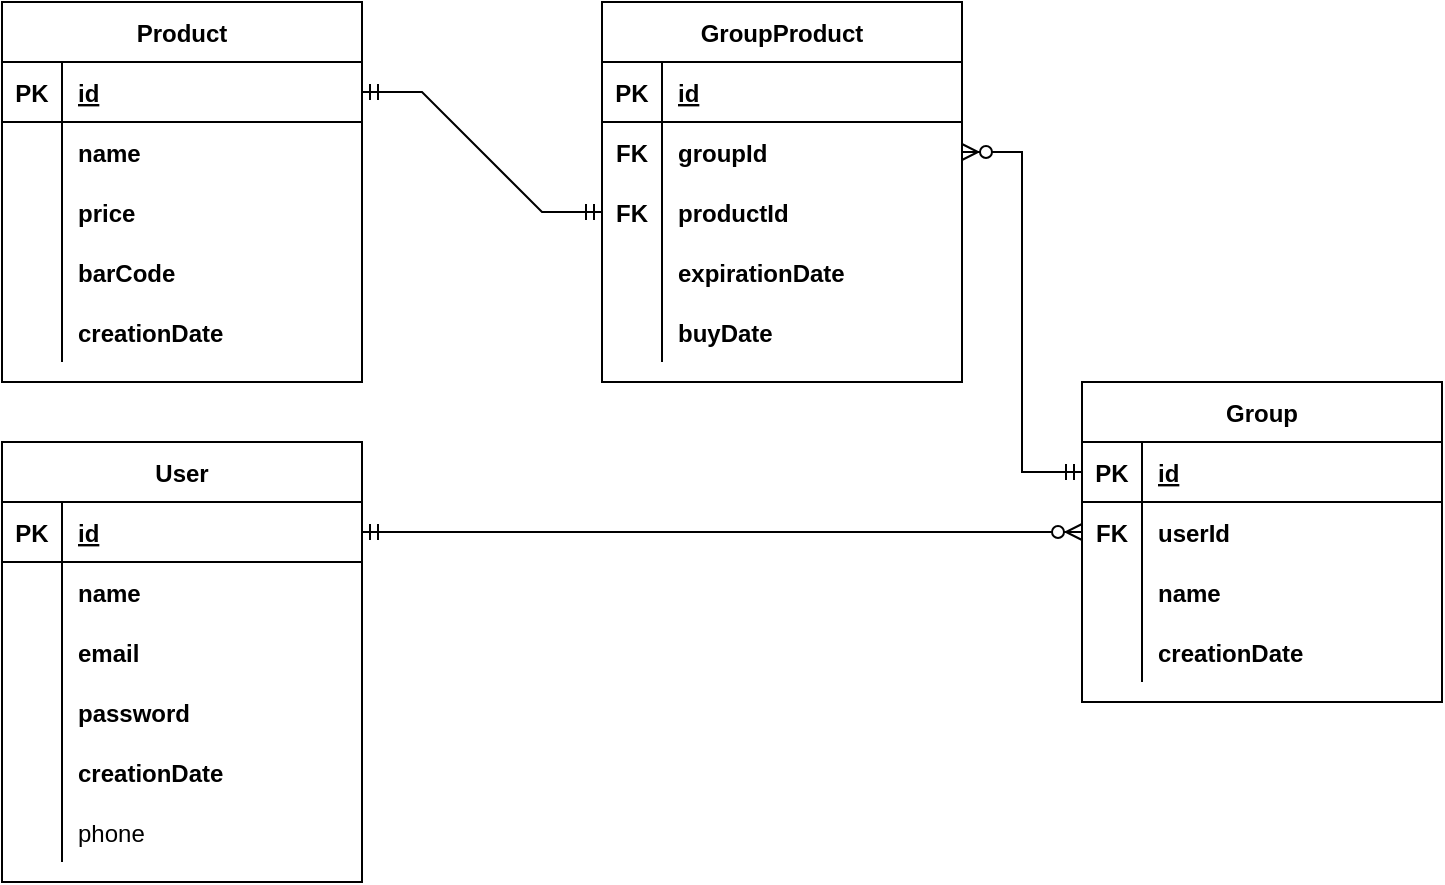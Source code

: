 <mxfile version="16.5.3" type="device"><diagram id="i0O98QzMgoXhwFGAQ1Lx" name="Page-1"><mxGraphModel dx="1113" dy="729" grid="1" gridSize="10" guides="1" tooltips="1" connect="1" arrows="1" fold="1" page="1" pageScale="1" pageWidth="1100" pageHeight="850" math="0" shadow="0"><root><mxCell id="0"/><mxCell id="1" parent="0"/><mxCell id="Ga01ERjgmfE5X0jBdhNn-1" value="Product" style="shape=table;startSize=30;container=1;collapsible=1;childLayout=tableLayout;fixedRows=1;rowLines=0;fontStyle=1;align=center;resizeLast=1;" parent="1" vertex="1"><mxGeometry x="80" y="40" width="180" height="190" as="geometry"/></mxCell><mxCell id="Ga01ERjgmfE5X0jBdhNn-2" value="" style="shape=tableRow;horizontal=0;startSize=0;swimlaneHead=0;swimlaneBody=0;fillColor=none;collapsible=0;dropTarget=0;points=[[0,0.5],[1,0.5]];portConstraint=eastwest;top=0;left=0;right=0;bottom=1;" parent="Ga01ERjgmfE5X0jBdhNn-1" vertex="1"><mxGeometry y="30" width="180" height="30" as="geometry"/></mxCell><mxCell id="Ga01ERjgmfE5X0jBdhNn-3" value="PK" style="shape=partialRectangle;connectable=0;fillColor=none;top=0;left=0;bottom=0;right=0;fontStyle=1;overflow=hidden;" parent="Ga01ERjgmfE5X0jBdhNn-2" vertex="1"><mxGeometry width="30" height="30" as="geometry"><mxRectangle width="30" height="30" as="alternateBounds"/></mxGeometry></mxCell><mxCell id="Ga01ERjgmfE5X0jBdhNn-4" value="id" style="shape=partialRectangle;connectable=0;fillColor=none;top=0;left=0;bottom=0;right=0;align=left;spacingLeft=6;fontStyle=5;overflow=hidden;" parent="Ga01ERjgmfE5X0jBdhNn-2" vertex="1"><mxGeometry x="30" width="150" height="30" as="geometry"><mxRectangle width="150" height="30" as="alternateBounds"/></mxGeometry></mxCell><mxCell id="Ga01ERjgmfE5X0jBdhNn-5" value="" style="shape=tableRow;horizontal=0;startSize=0;swimlaneHead=0;swimlaneBody=0;fillColor=none;collapsible=0;dropTarget=0;points=[[0,0.5],[1,0.5]];portConstraint=eastwest;top=0;left=0;right=0;bottom=0;" parent="Ga01ERjgmfE5X0jBdhNn-1" vertex="1"><mxGeometry y="60" width="180" height="30" as="geometry"/></mxCell><mxCell id="Ga01ERjgmfE5X0jBdhNn-6" value="" style="shape=partialRectangle;connectable=0;fillColor=none;top=0;left=0;bottom=0;right=0;editable=1;overflow=hidden;" parent="Ga01ERjgmfE5X0jBdhNn-5" vertex="1"><mxGeometry width="30" height="30" as="geometry"><mxRectangle width="30" height="30" as="alternateBounds"/></mxGeometry></mxCell><mxCell id="Ga01ERjgmfE5X0jBdhNn-7" value="name" style="shape=partialRectangle;connectable=0;fillColor=none;top=0;left=0;bottom=0;right=0;align=left;spacingLeft=6;overflow=hidden;fontStyle=1" parent="Ga01ERjgmfE5X0jBdhNn-5" vertex="1"><mxGeometry x="30" width="150" height="30" as="geometry"><mxRectangle width="150" height="30" as="alternateBounds"/></mxGeometry></mxCell><mxCell id="Ga01ERjgmfE5X0jBdhNn-8" value="" style="shape=tableRow;horizontal=0;startSize=0;swimlaneHead=0;swimlaneBody=0;fillColor=none;collapsible=0;dropTarget=0;points=[[0,0.5],[1,0.5]];portConstraint=eastwest;top=0;left=0;right=0;bottom=0;" parent="Ga01ERjgmfE5X0jBdhNn-1" vertex="1"><mxGeometry y="90" width="180" height="30" as="geometry"/></mxCell><mxCell id="Ga01ERjgmfE5X0jBdhNn-9" value="" style="shape=partialRectangle;connectable=0;fillColor=none;top=0;left=0;bottom=0;right=0;editable=1;overflow=hidden;" parent="Ga01ERjgmfE5X0jBdhNn-8" vertex="1"><mxGeometry width="30" height="30" as="geometry"><mxRectangle width="30" height="30" as="alternateBounds"/></mxGeometry></mxCell><mxCell id="Ga01ERjgmfE5X0jBdhNn-10" value="price" style="shape=partialRectangle;connectable=0;fillColor=none;top=0;left=0;bottom=0;right=0;align=left;spacingLeft=6;overflow=hidden;fontStyle=1" parent="Ga01ERjgmfE5X0jBdhNn-8" vertex="1"><mxGeometry x="30" width="150" height="30" as="geometry"><mxRectangle width="150" height="30" as="alternateBounds"/></mxGeometry></mxCell><mxCell id="Ga01ERjgmfE5X0jBdhNn-11" value="" style="shape=tableRow;horizontal=0;startSize=0;swimlaneHead=0;swimlaneBody=0;fillColor=none;collapsible=0;dropTarget=0;points=[[0,0.5],[1,0.5]];portConstraint=eastwest;top=0;left=0;right=0;bottom=0;" parent="Ga01ERjgmfE5X0jBdhNn-1" vertex="1"><mxGeometry y="120" width="180" height="30" as="geometry"/></mxCell><mxCell id="Ga01ERjgmfE5X0jBdhNn-12" value="" style="shape=partialRectangle;connectable=0;fillColor=none;top=0;left=0;bottom=0;right=0;editable=1;overflow=hidden;" parent="Ga01ERjgmfE5X0jBdhNn-11" vertex="1"><mxGeometry width="30" height="30" as="geometry"><mxRectangle width="30" height="30" as="alternateBounds"/></mxGeometry></mxCell><mxCell id="Ga01ERjgmfE5X0jBdhNn-13" value="barCode" style="shape=partialRectangle;connectable=0;fillColor=none;top=0;left=0;bottom=0;right=0;align=left;spacingLeft=6;overflow=hidden;fontStyle=1" parent="Ga01ERjgmfE5X0jBdhNn-11" vertex="1"><mxGeometry x="30" width="150" height="30" as="geometry"><mxRectangle width="150" height="30" as="alternateBounds"/></mxGeometry></mxCell><mxCell id="-9XADlINLvq0zfaWKDD6-7" value="" style="shape=tableRow;horizontal=0;startSize=0;swimlaneHead=0;swimlaneBody=0;fillColor=none;collapsible=0;dropTarget=0;points=[[0,0.5],[1,0.5]];portConstraint=eastwest;top=0;left=0;right=0;bottom=0;" vertex="1" parent="Ga01ERjgmfE5X0jBdhNn-1"><mxGeometry y="150" width="180" height="30" as="geometry"/></mxCell><mxCell id="-9XADlINLvq0zfaWKDD6-8" value="" style="shape=partialRectangle;connectable=0;fillColor=none;top=0;left=0;bottom=0;right=0;editable=1;overflow=hidden;" vertex="1" parent="-9XADlINLvq0zfaWKDD6-7"><mxGeometry width="30" height="30" as="geometry"><mxRectangle width="30" height="30" as="alternateBounds"/></mxGeometry></mxCell><mxCell id="-9XADlINLvq0zfaWKDD6-9" value="creationDate" style="shape=partialRectangle;connectable=0;fillColor=none;top=0;left=0;bottom=0;right=0;align=left;spacingLeft=6;overflow=hidden;fontStyle=1" vertex="1" parent="-9XADlINLvq0zfaWKDD6-7"><mxGeometry x="30" width="150" height="30" as="geometry"><mxRectangle width="150" height="30" as="alternateBounds"/></mxGeometry></mxCell><mxCell id="Ga01ERjgmfE5X0jBdhNn-20" value="GroupProduct" style="shape=table;startSize=30;container=1;collapsible=1;childLayout=tableLayout;fixedRows=1;rowLines=0;fontStyle=1;align=center;resizeLast=1;" parent="1" vertex="1"><mxGeometry x="380" y="40" width="180" height="190" as="geometry"/></mxCell><mxCell id="Ga01ERjgmfE5X0jBdhNn-21" value="" style="shape=tableRow;horizontal=0;startSize=0;swimlaneHead=0;swimlaneBody=0;fillColor=none;collapsible=0;dropTarget=0;points=[[0,0.5],[1,0.5]];portConstraint=eastwest;top=0;left=0;right=0;bottom=1;" parent="Ga01ERjgmfE5X0jBdhNn-20" vertex="1"><mxGeometry y="30" width="180" height="30" as="geometry"/></mxCell><mxCell id="Ga01ERjgmfE5X0jBdhNn-22" value="PK" style="shape=partialRectangle;connectable=0;fillColor=none;top=0;left=0;bottom=0;right=0;fontStyle=1;overflow=hidden;" parent="Ga01ERjgmfE5X0jBdhNn-21" vertex="1"><mxGeometry width="30" height="30" as="geometry"><mxRectangle width="30" height="30" as="alternateBounds"/></mxGeometry></mxCell><mxCell id="Ga01ERjgmfE5X0jBdhNn-23" value="id" style="shape=partialRectangle;connectable=0;fillColor=none;top=0;left=0;bottom=0;right=0;align=left;spacingLeft=6;fontStyle=5;overflow=hidden;" parent="Ga01ERjgmfE5X0jBdhNn-21" vertex="1"><mxGeometry x="30" width="150" height="30" as="geometry"><mxRectangle width="150" height="30" as="alternateBounds"/></mxGeometry></mxCell><mxCell id="kSH8Gty0BtnXrDlBKbD1-30" value="" style="shape=tableRow;horizontal=0;startSize=0;swimlaneHead=0;swimlaneBody=0;fillColor=none;collapsible=0;dropTarget=0;points=[[0,0.5],[1,0.5]];portConstraint=eastwest;top=0;left=0;right=0;bottom=0;" parent="Ga01ERjgmfE5X0jBdhNn-20" vertex="1"><mxGeometry y="60" width="180" height="30" as="geometry"/></mxCell><mxCell id="kSH8Gty0BtnXrDlBKbD1-31" value="FK" style="shape=partialRectangle;connectable=0;fillColor=none;top=0;left=0;bottom=0;right=0;editable=1;overflow=hidden;fontStyle=1" parent="kSH8Gty0BtnXrDlBKbD1-30" vertex="1"><mxGeometry width="30" height="30" as="geometry"><mxRectangle width="30" height="30" as="alternateBounds"/></mxGeometry></mxCell><mxCell id="kSH8Gty0BtnXrDlBKbD1-32" value="groupId" style="shape=partialRectangle;connectable=0;fillColor=none;top=0;left=0;bottom=0;right=0;align=left;spacingLeft=6;overflow=hidden;fontStyle=1" parent="kSH8Gty0BtnXrDlBKbD1-30" vertex="1"><mxGeometry x="30" width="150" height="30" as="geometry"><mxRectangle width="150" height="30" as="alternateBounds"/></mxGeometry></mxCell><mxCell id="kSH8Gty0BtnXrDlBKbD1-33" value="" style="shape=tableRow;horizontal=0;startSize=0;swimlaneHead=0;swimlaneBody=0;fillColor=none;collapsible=0;dropTarget=0;points=[[0,0.5],[1,0.5]];portConstraint=eastwest;top=0;left=0;right=0;bottom=0;" parent="Ga01ERjgmfE5X0jBdhNn-20" vertex="1"><mxGeometry y="90" width="180" height="30" as="geometry"/></mxCell><mxCell id="kSH8Gty0BtnXrDlBKbD1-34" value="FK" style="shape=partialRectangle;connectable=0;fillColor=none;top=0;left=0;bottom=0;right=0;editable=1;overflow=hidden;fontStyle=1" parent="kSH8Gty0BtnXrDlBKbD1-33" vertex="1"><mxGeometry width="30" height="30" as="geometry"><mxRectangle width="30" height="30" as="alternateBounds"/></mxGeometry></mxCell><mxCell id="kSH8Gty0BtnXrDlBKbD1-35" value="productId" style="shape=partialRectangle;connectable=0;fillColor=none;top=0;left=0;bottom=0;right=0;align=left;spacingLeft=6;overflow=hidden;fontStyle=1" parent="kSH8Gty0BtnXrDlBKbD1-33" vertex="1"><mxGeometry x="30" width="150" height="30" as="geometry"><mxRectangle width="150" height="30" as="alternateBounds"/></mxGeometry></mxCell><mxCell id="Ga01ERjgmfE5X0jBdhNn-30" value="" style="shape=tableRow;horizontal=0;startSize=0;swimlaneHead=0;swimlaneBody=0;fillColor=none;collapsible=0;dropTarget=0;points=[[0,0.5],[1,0.5]];portConstraint=eastwest;top=0;left=0;right=0;bottom=0;" parent="Ga01ERjgmfE5X0jBdhNn-20" vertex="1"><mxGeometry y="120" width="180" height="30" as="geometry"/></mxCell><mxCell id="Ga01ERjgmfE5X0jBdhNn-31" value="" style="shape=partialRectangle;connectable=0;fillColor=none;top=0;left=0;bottom=0;right=0;editable=1;overflow=hidden;" parent="Ga01ERjgmfE5X0jBdhNn-30" vertex="1"><mxGeometry width="30" height="30" as="geometry"><mxRectangle width="30" height="30" as="alternateBounds"/></mxGeometry></mxCell><mxCell id="Ga01ERjgmfE5X0jBdhNn-32" value="expirationDate" style="shape=partialRectangle;connectable=0;fillColor=none;top=0;left=0;bottom=0;right=0;align=left;spacingLeft=6;overflow=hidden;fontStyle=1" parent="Ga01ERjgmfE5X0jBdhNn-30" vertex="1"><mxGeometry x="30" width="150" height="30" as="geometry"><mxRectangle width="150" height="30" as="alternateBounds"/></mxGeometry></mxCell><mxCell id="Ga01ERjgmfE5X0jBdhNn-33" value="" style="shape=tableRow;horizontal=0;startSize=0;swimlaneHead=0;swimlaneBody=0;fillColor=none;collapsible=0;dropTarget=0;points=[[0,0.5],[1,0.5]];portConstraint=eastwest;top=0;left=0;right=0;bottom=0;" parent="Ga01ERjgmfE5X0jBdhNn-20" vertex="1"><mxGeometry y="150" width="180" height="30" as="geometry"/></mxCell><mxCell id="Ga01ERjgmfE5X0jBdhNn-34" value="" style="shape=partialRectangle;connectable=0;fillColor=none;top=0;left=0;bottom=0;right=0;editable=1;overflow=hidden;" parent="Ga01ERjgmfE5X0jBdhNn-33" vertex="1"><mxGeometry width="30" height="30" as="geometry"><mxRectangle width="30" height="30" as="alternateBounds"/></mxGeometry></mxCell><mxCell id="Ga01ERjgmfE5X0jBdhNn-35" value="buyDate" style="shape=partialRectangle;connectable=0;fillColor=none;top=0;left=0;bottom=0;right=0;align=left;spacingLeft=6;overflow=hidden;fontStyle=1" parent="Ga01ERjgmfE5X0jBdhNn-33" vertex="1"><mxGeometry x="30" width="150" height="30" as="geometry"><mxRectangle width="150" height="30" as="alternateBounds"/></mxGeometry></mxCell><mxCell id="kSH8Gty0BtnXrDlBKbD1-1" value="Group" style="shape=table;startSize=30;container=1;collapsible=1;childLayout=tableLayout;fixedRows=1;rowLines=0;fontStyle=1;align=center;resizeLast=1;" parent="1" vertex="1"><mxGeometry x="620" y="230" width="180" height="160" as="geometry"/></mxCell><mxCell id="kSH8Gty0BtnXrDlBKbD1-2" value="" style="shape=tableRow;horizontal=0;startSize=0;swimlaneHead=0;swimlaneBody=0;fillColor=none;collapsible=0;dropTarget=0;points=[[0,0.5],[1,0.5]];portConstraint=eastwest;top=0;left=0;right=0;bottom=1;" parent="kSH8Gty0BtnXrDlBKbD1-1" vertex="1"><mxGeometry y="30" width="180" height="30" as="geometry"/></mxCell><mxCell id="kSH8Gty0BtnXrDlBKbD1-3" value="PK" style="shape=partialRectangle;connectable=0;fillColor=none;top=0;left=0;bottom=0;right=0;fontStyle=1;overflow=hidden;" parent="kSH8Gty0BtnXrDlBKbD1-2" vertex="1"><mxGeometry width="30" height="30" as="geometry"><mxRectangle width="30" height="30" as="alternateBounds"/></mxGeometry></mxCell><mxCell id="kSH8Gty0BtnXrDlBKbD1-4" value="id" style="shape=partialRectangle;connectable=0;fillColor=none;top=0;left=0;bottom=0;right=0;align=left;spacingLeft=6;fontStyle=5;overflow=hidden;" parent="kSH8Gty0BtnXrDlBKbD1-2" vertex="1"><mxGeometry x="30" width="150" height="30" as="geometry"><mxRectangle width="150" height="30" as="alternateBounds"/></mxGeometry></mxCell><mxCell id="kSH8Gty0BtnXrDlBKbD1-5" value="" style="shape=tableRow;horizontal=0;startSize=0;swimlaneHead=0;swimlaneBody=0;fillColor=none;collapsible=0;dropTarget=0;points=[[0,0.5],[1,0.5]];portConstraint=eastwest;top=0;left=0;right=0;bottom=0;" parent="kSH8Gty0BtnXrDlBKbD1-1" vertex="1"><mxGeometry y="60" width="180" height="30" as="geometry"/></mxCell><mxCell id="kSH8Gty0BtnXrDlBKbD1-6" value="FK" style="shape=partialRectangle;connectable=0;fillColor=none;top=0;left=0;bottom=0;right=0;editable=1;overflow=hidden;fontStyle=1" parent="kSH8Gty0BtnXrDlBKbD1-5" vertex="1"><mxGeometry width="30" height="30" as="geometry"><mxRectangle width="30" height="30" as="alternateBounds"/></mxGeometry></mxCell><mxCell id="kSH8Gty0BtnXrDlBKbD1-7" value="userId" style="shape=partialRectangle;connectable=0;fillColor=none;top=0;left=0;bottom=0;right=0;align=left;spacingLeft=6;overflow=hidden;fontStyle=1" parent="kSH8Gty0BtnXrDlBKbD1-5" vertex="1"><mxGeometry x="30" width="150" height="30" as="geometry"><mxRectangle width="150" height="30" as="alternateBounds"/></mxGeometry></mxCell><mxCell id="-9XADlINLvq0zfaWKDD6-14" value="" style="shape=tableRow;horizontal=0;startSize=0;swimlaneHead=0;swimlaneBody=0;fillColor=none;collapsible=0;dropTarget=0;points=[[0,0.5],[1,0.5]];portConstraint=eastwest;top=0;left=0;right=0;bottom=0;" vertex="1" parent="kSH8Gty0BtnXrDlBKbD1-1"><mxGeometry y="90" width="180" height="30" as="geometry"/></mxCell><mxCell id="-9XADlINLvq0zfaWKDD6-15" value="" style="shape=partialRectangle;connectable=0;fillColor=none;top=0;left=0;bottom=0;right=0;editable=1;overflow=hidden;" vertex="1" parent="-9XADlINLvq0zfaWKDD6-14"><mxGeometry width="30" height="30" as="geometry"><mxRectangle width="30" height="30" as="alternateBounds"/></mxGeometry></mxCell><mxCell id="-9XADlINLvq0zfaWKDD6-16" value="name" style="shape=partialRectangle;connectable=0;fillColor=none;top=0;left=0;bottom=0;right=0;align=left;spacingLeft=6;overflow=hidden;fontStyle=1" vertex="1" parent="-9XADlINLvq0zfaWKDD6-14"><mxGeometry x="30" width="150" height="30" as="geometry"><mxRectangle width="150" height="30" as="alternateBounds"/></mxGeometry></mxCell><mxCell id="kSH8Gty0BtnXrDlBKbD1-11" value="" style="shape=tableRow;horizontal=0;startSize=0;swimlaneHead=0;swimlaneBody=0;fillColor=none;collapsible=0;dropTarget=0;points=[[0,0.5],[1,0.5]];portConstraint=eastwest;top=0;left=0;right=0;bottom=0;" parent="kSH8Gty0BtnXrDlBKbD1-1" vertex="1"><mxGeometry y="120" width="180" height="30" as="geometry"/></mxCell><mxCell id="kSH8Gty0BtnXrDlBKbD1-12" value="" style="shape=partialRectangle;connectable=0;fillColor=none;top=0;left=0;bottom=0;right=0;editable=1;overflow=hidden;" parent="kSH8Gty0BtnXrDlBKbD1-11" vertex="1"><mxGeometry width="30" height="30" as="geometry"><mxRectangle width="30" height="30" as="alternateBounds"/></mxGeometry></mxCell><mxCell id="kSH8Gty0BtnXrDlBKbD1-13" value="creationDate" style="shape=partialRectangle;connectable=0;fillColor=none;top=0;left=0;bottom=0;right=0;align=left;spacingLeft=6;overflow=hidden;fontStyle=1" parent="kSH8Gty0BtnXrDlBKbD1-11" vertex="1"><mxGeometry x="30" width="150" height="30" as="geometry"><mxRectangle width="150" height="30" as="alternateBounds"/></mxGeometry></mxCell><mxCell id="kSH8Gty0BtnXrDlBKbD1-14" value="User" style="shape=table;startSize=30;container=1;collapsible=1;childLayout=tableLayout;fixedRows=1;rowLines=0;fontStyle=1;align=center;resizeLast=1;" parent="1" vertex="1"><mxGeometry x="80" y="260" width="180" height="220" as="geometry"/></mxCell><mxCell id="kSH8Gty0BtnXrDlBKbD1-15" value="" style="shape=tableRow;horizontal=0;startSize=0;swimlaneHead=0;swimlaneBody=0;fillColor=none;collapsible=0;dropTarget=0;points=[[0,0.5],[1,0.5]];portConstraint=eastwest;top=0;left=0;right=0;bottom=1;" parent="kSH8Gty0BtnXrDlBKbD1-14" vertex="1"><mxGeometry y="30" width="180" height="30" as="geometry"/></mxCell><mxCell id="kSH8Gty0BtnXrDlBKbD1-16" value="PK" style="shape=partialRectangle;connectable=0;fillColor=none;top=0;left=0;bottom=0;right=0;fontStyle=1;overflow=hidden;" parent="kSH8Gty0BtnXrDlBKbD1-15" vertex="1"><mxGeometry width="30" height="30" as="geometry"><mxRectangle width="30" height="30" as="alternateBounds"/></mxGeometry></mxCell><mxCell id="kSH8Gty0BtnXrDlBKbD1-17" value="id" style="shape=partialRectangle;connectable=0;fillColor=none;top=0;left=0;bottom=0;right=0;align=left;spacingLeft=6;fontStyle=5;overflow=hidden;" parent="kSH8Gty0BtnXrDlBKbD1-15" vertex="1"><mxGeometry x="30" width="150" height="30" as="geometry"><mxRectangle width="150" height="30" as="alternateBounds"/></mxGeometry></mxCell><mxCell id="kSH8Gty0BtnXrDlBKbD1-18" value="" style="shape=tableRow;horizontal=0;startSize=0;swimlaneHead=0;swimlaneBody=0;fillColor=none;collapsible=0;dropTarget=0;points=[[0,0.5],[1,0.5]];portConstraint=eastwest;top=0;left=0;right=0;bottom=0;" parent="kSH8Gty0BtnXrDlBKbD1-14" vertex="1"><mxGeometry y="60" width="180" height="30" as="geometry"/></mxCell><mxCell id="kSH8Gty0BtnXrDlBKbD1-19" value="" style="shape=partialRectangle;connectable=0;fillColor=none;top=0;left=0;bottom=0;right=0;editable=1;overflow=hidden;" parent="kSH8Gty0BtnXrDlBKbD1-18" vertex="1"><mxGeometry width="30" height="30" as="geometry"><mxRectangle width="30" height="30" as="alternateBounds"/></mxGeometry></mxCell><mxCell id="kSH8Gty0BtnXrDlBKbD1-20" value="name" style="shape=partialRectangle;connectable=0;fillColor=none;top=0;left=0;bottom=0;right=0;align=left;spacingLeft=6;overflow=hidden;fontStyle=1" parent="kSH8Gty0BtnXrDlBKbD1-18" vertex="1"><mxGeometry x="30" width="150" height="30" as="geometry"><mxRectangle width="150" height="30" as="alternateBounds"/></mxGeometry></mxCell><mxCell id="kSH8Gty0BtnXrDlBKbD1-21" value="" style="shape=tableRow;horizontal=0;startSize=0;swimlaneHead=0;swimlaneBody=0;fillColor=none;collapsible=0;dropTarget=0;points=[[0,0.5],[1,0.5]];portConstraint=eastwest;top=0;left=0;right=0;bottom=0;" parent="kSH8Gty0BtnXrDlBKbD1-14" vertex="1"><mxGeometry y="90" width="180" height="30" as="geometry"/></mxCell><mxCell id="kSH8Gty0BtnXrDlBKbD1-22" value="" style="shape=partialRectangle;connectable=0;fillColor=none;top=0;left=0;bottom=0;right=0;editable=1;overflow=hidden;" parent="kSH8Gty0BtnXrDlBKbD1-21" vertex="1"><mxGeometry width="30" height="30" as="geometry"><mxRectangle width="30" height="30" as="alternateBounds"/></mxGeometry></mxCell><mxCell id="kSH8Gty0BtnXrDlBKbD1-23" value="email" style="shape=partialRectangle;connectable=0;fillColor=none;top=0;left=0;bottom=0;right=0;align=left;spacingLeft=6;overflow=hidden;fontStyle=1" parent="kSH8Gty0BtnXrDlBKbD1-21" vertex="1"><mxGeometry x="30" width="150" height="30" as="geometry"><mxRectangle width="150" height="30" as="alternateBounds"/></mxGeometry></mxCell><mxCell id="kSH8Gty0BtnXrDlBKbD1-24" value="" style="shape=tableRow;horizontal=0;startSize=0;swimlaneHead=0;swimlaneBody=0;fillColor=none;collapsible=0;dropTarget=0;points=[[0,0.5],[1,0.5]];portConstraint=eastwest;top=0;left=0;right=0;bottom=0;" parent="kSH8Gty0BtnXrDlBKbD1-14" vertex="1"><mxGeometry y="120" width="180" height="30" as="geometry"/></mxCell><mxCell id="kSH8Gty0BtnXrDlBKbD1-25" value="" style="shape=partialRectangle;connectable=0;fillColor=none;top=0;left=0;bottom=0;right=0;editable=1;overflow=hidden;" parent="kSH8Gty0BtnXrDlBKbD1-24" vertex="1"><mxGeometry width="30" height="30" as="geometry"><mxRectangle width="30" height="30" as="alternateBounds"/></mxGeometry></mxCell><mxCell id="kSH8Gty0BtnXrDlBKbD1-26" value="password" style="shape=partialRectangle;connectable=0;fillColor=none;top=0;left=0;bottom=0;right=0;align=left;spacingLeft=6;overflow=hidden;fontStyle=1" parent="kSH8Gty0BtnXrDlBKbD1-24" vertex="1"><mxGeometry x="30" width="150" height="30" as="geometry"><mxRectangle width="150" height="30" as="alternateBounds"/></mxGeometry></mxCell><mxCell id="-9XADlINLvq0zfaWKDD6-1" value="" style="shape=tableRow;horizontal=0;startSize=0;swimlaneHead=0;swimlaneBody=0;fillColor=none;collapsible=0;dropTarget=0;points=[[0,0.5],[1,0.5]];portConstraint=eastwest;top=0;left=0;right=0;bottom=0;" vertex="1" parent="kSH8Gty0BtnXrDlBKbD1-14"><mxGeometry y="150" width="180" height="30" as="geometry"/></mxCell><mxCell id="-9XADlINLvq0zfaWKDD6-2" value="" style="shape=partialRectangle;connectable=0;fillColor=none;top=0;left=0;bottom=0;right=0;editable=1;overflow=hidden;" vertex="1" parent="-9XADlINLvq0zfaWKDD6-1"><mxGeometry width="30" height="30" as="geometry"><mxRectangle width="30" height="30" as="alternateBounds"/></mxGeometry></mxCell><mxCell id="-9XADlINLvq0zfaWKDD6-3" value="creationDate" style="shape=partialRectangle;connectable=0;fillColor=none;top=0;left=0;bottom=0;right=0;align=left;spacingLeft=6;overflow=hidden;fontStyle=1" vertex="1" parent="-9XADlINLvq0zfaWKDD6-1"><mxGeometry x="30" width="150" height="30" as="geometry"><mxRectangle width="150" height="30" as="alternateBounds"/></mxGeometry></mxCell><mxCell id="kSH8Gty0BtnXrDlBKbD1-27" value="" style="shape=tableRow;horizontal=0;startSize=0;swimlaneHead=0;swimlaneBody=0;fillColor=none;collapsible=0;dropTarget=0;points=[[0,0.5],[1,0.5]];portConstraint=eastwest;top=0;left=0;right=0;bottom=0;" parent="kSH8Gty0BtnXrDlBKbD1-14" vertex="1"><mxGeometry y="180" width="180" height="30" as="geometry"/></mxCell><mxCell id="kSH8Gty0BtnXrDlBKbD1-28" value="" style="shape=partialRectangle;connectable=0;fillColor=none;top=0;left=0;bottom=0;right=0;editable=1;overflow=hidden;" parent="kSH8Gty0BtnXrDlBKbD1-27" vertex="1"><mxGeometry width="30" height="30" as="geometry"><mxRectangle width="30" height="30" as="alternateBounds"/></mxGeometry></mxCell><mxCell id="kSH8Gty0BtnXrDlBKbD1-29" value="phone" style="shape=partialRectangle;connectable=0;fillColor=none;top=0;left=0;bottom=0;right=0;align=left;spacingLeft=6;overflow=hidden;fontStyle=0" parent="kSH8Gty0BtnXrDlBKbD1-27" vertex="1"><mxGeometry x="30" width="150" height="30" as="geometry"><mxRectangle width="150" height="30" as="alternateBounds"/></mxGeometry></mxCell><mxCell id="kSH8Gty0BtnXrDlBKbD1-39" value="" style="edgeStyle=entityRelationEdgeStyle;fontSize=12;html=1;endArrow=ERmandOne;startArrow=ERmandOne;rounded=0;exitX=1;exitY=0.5;exitDx=0;exitDy=0;entryX=0;entryY=0.5;entryDx=0;entryDy=0;" parent="1" source="Ga01ERjgmfE5X0jBdhNn-2" target="kSH8Gty0BtnXrDlBKbD1-33" edge="1"><mxGeometry width="100" height="100" relative="1" as="geometry"><mxPoint x="440" y="380" as="sourcePoint"/><mxPoint x="540" y="280" as="targetPoint"/></mxGeometry></mxCell><mxCell id="kSH8Gty0BtnXrDlBKbD1-41" value="" style="edgeStyle=entityRelationEdgeStyle;fontSize=12;html=1;endArrow=ERzeroToMany;startArrow=ERmandOne;rounded=0;exitX=0;exitY=0.5;exitDx=0;exitDy=0;entryX=1;entryY=0.5;entryDx=0;entryDy=0;" parent="1" source="kSH8Gty0BtnXrDlBKbD1-2" target="kSH8Gty0BtnXrDlBKbD1-30" edge="1"><mxGeometry width="100" height="100" relative="1" as="geometry"><mxPoint x="620" y="380" as="sourcePoint"/><mxPoint x="720" y="280" as="targetPoint"/></mxGeometry></mxCell><mxCell id="kSH8Gty0BtnXrDlBKbD1-42" value="" style="edgeStyle=entityRelationEdgeStyle;fontSize=12;html=1;endArrow=ERzeroToMany;startArrow=ERmandOne;rounded=0;exitX=1;exitY=0.5;exitDx=0;exitDy=0;" parent="1" source="kSH8Gty0BtnXrDlBKbD1-15" target="kSH8Gty0BtnXrDlBKbD1-5" edge="1"><mxGeometry width="100" height="100" relative="1" as="geometry"><mxPoint x="420" y="350" as="sourcePoint"/><mxPoint x="520" y="250" as="targetPoint"/></mxGeometry></mxCell></root></mxGraphModel></diagram></mxfile>